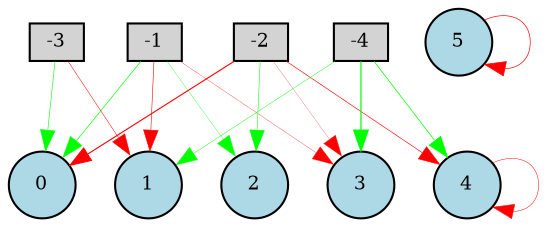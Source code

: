digraph {
	node [fontsize=9 height=0.2 shape=circle width=0.2]
	-1 [fillcolor=lightgray shape=box style=filled]
	-2 [fillcolor=lightgray shape=box style=filled]
	-3 [fillcolor=lightgray shape=box style=filled]
	-4 [fillcolor=lightgray shape=box style=filled]
	0 [fillcolor=lightblue style=filled]
	1 [fillcolor=lightblue style=filled]
	2 [fillcolor=lightblue style=filled]
	3 [fillcolor=lightblue style=filled]
	4 [fillcolor=lightblue style=filled]
	5 [fillcolor=lightblue style=filled]
	-2 -> 0 [color=red penwidth=0.5316603239112025 style=solid]
	-1 -> 1 [color=red penwidth=0.2763391807543052 style=solid]
	-1 -> 0 [color=green penwidth=0.32387296015464084 style=solid]
	-1 -> 3 [color=red penwidth=0.14643076429968194 style=solid]
	-4 -> 3 [color=green penwidth=0.5810606508859106 style=solid]
	-2 -> 3 [color=red penwidth=0.11021370236237785 style=solid]
	-1 -> 2 [color=green penwidth=0.15755093027033323 style=solid]
	-2 -> 4 [color=red penwidth=0.30081200987681334 style=solid]
	4 -> 4 [color=red penwidth=0.22861992465914407 style=solid]
	-2 -> 2 [color=green penwidth=0.2529992151481565 style=solid]
	-4 -> 4 [color=green penwidth=0.3445045158084248 style=solid]
	5 -> 5 [color=red penwidth=0.33007877457255136 style=solid]
	-4 -> 1 [color=green penwidth=0.20443569269341721 style=solid]
	-3 -> 0 [color=green penwidth=0.2751842755464245 style=solid]
	-3 -> 1 [color=red penwidth=0.24322646857653193 style=solid]
}
